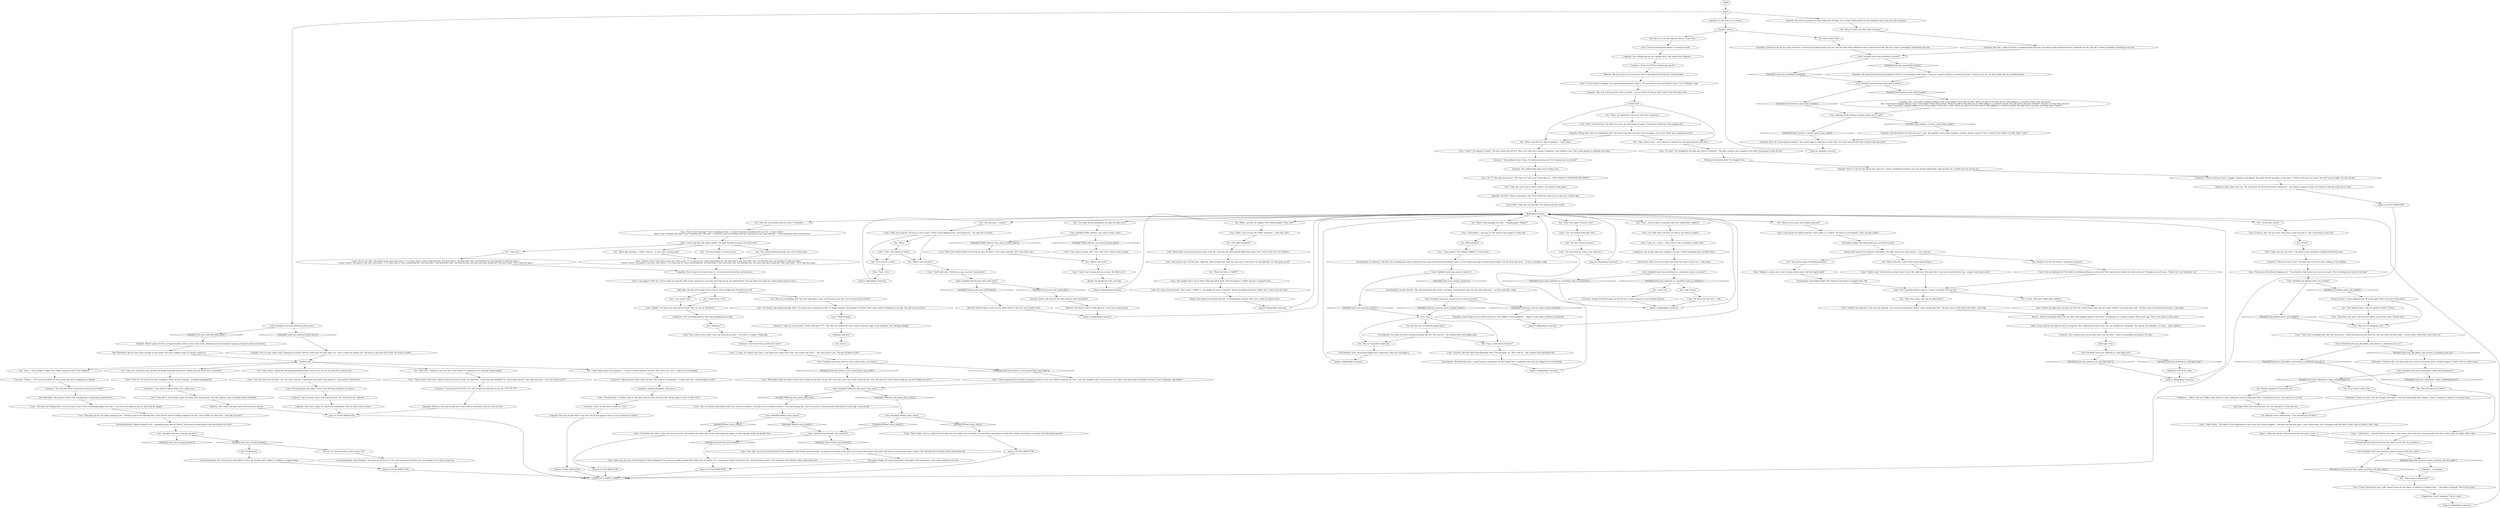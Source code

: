 # YARD / CUNO BEFRIEND WC
# Figure Cuno out WC
#* opens getting speed
#* ... buying pants
# ==================================================
digraph G {
	  0 [label="START"];
	  1 [label="input"];
	  2 [label="Cuno: \"You hear that, C? Porko wants to talk about how he can't hack this shit. Porko wants to move in with Cuno!\""];
	  3 [label="Cuno: \"Yo, C?\" He pops his head up. \"Did Cuno not *tell* you?! Cuno told you -- CUNO TALKS TO WHOEVER HE WANTS.\""];
	  4 [label="Composure: He usually looks you straight in the eye. A little something just crumbled there."];
	  5 [label="Reaction Speed: Someone left the door open? It was him. By accident or..."];
	  6 [label="Cuno: Variable[\"yard.eternite_hub_reached\"]"];
	  7 [label="Variable[\"yard.eternite_hub_reached\"]", shape=diamond];
	  8 [label="!(Variable[\"yard.eternite_hub_reached\"])", shape=diamond];
	  9 [label="You: \"What's up with her? She's terrifying... Crazy scary.\""];
	  10 [label="Shivers: There's something cold in the air. Like water lapping against cold stones. Or dripping. In a hallway nearby. Three years ago. There were shoes in the corner..."];
	  11 [label="Cuno: The kid is just that now -- a kid."];
	  12 [label="You: \"Whoa...\""];
	  13 [label="Cuno: \"Yeah that's the place. She was just balled up near the closet. Psycho-style.\""];
	  14 [label="You: (Return to the conversation.) \"You said she got in? How?\""];
	  15 [label="Cuno: \"Cuno's got this shit under control.\" He spits through the gap in his front teeth."];
	  16 [label="Cuno: \"Cuno's gonna get you hooked on illegal narcotics, if you run a little errand for the Cuno -- get you *hooked*, pig. Get his hook in you. Then Cuno gonna get you hookin' for more. Cash in big-style. Pig hooker.\""];
	  17 [label="Cuno: \"And, shit, you can even fuck back in Cuno's kingdom! That fuckin' pile of eternite,\" he points to the back of the yard, \"it's a secret door, okay?! Just pull it off and you can fuck into Cuno's shack.\" He concludes the invitation with a benevolent nod."];
	  18 [label="Conceptualization: Explain himself? As if... explaining some kind of *work*? Some kind of avant-garde work way ahead of its time?"];
	  19 [label="You: I'm intrigued."];
	  20 [label="Cuno: \"Talk, pig. Cuno's got it under control.\" He hunches down again."];
	  21 [label="You: \"What if she has, Cuno? That would explain things...\""];
	  22 [label="Cuno: \"She's probably killed a pig too. I mean, I'm pretty sure she has.\""];
	  23 [label="You: \"C'mon. She hasn't killed police officers.\""];
	  24 [label="Jump to: [Regarding Cunoesse]"];
	  25 [label="Jump to: [Regarding Cunoesse]"];
	  26 [label="You: \"Understood, Cuno.\""];
	  27 [label="Cuno: \"Get your snout out of Cuno's ass!\" He waves you off. \"Cuno knows how hard Cuno pushes it. Cuno pushes it hard-level...\""];
	  28 [label="Cuno: \"You should give up, popo. Or the Cunn will keep fucking it out of you.\""];
	  29 [label="Cunoesse: \"Take the pain, fucko! Take the bad!\" The child is not grinning -- it looks more like a wolf bearing its teeth."];
	  30 [label="Empathy: Also, Cuno hasn't stopped talking to you. Even enjoys it from time to time. When you talk to the other one it's like talking to a cornered animal. She only hisses.\nAlso, Cuno hasn't stopped talking to you. Even enjoys it from time to time. When you talk to the other one it's like talking to a cornered animal. She only hisses and says *murder* was the case that they gave her.\nAlso, Cuno hasn't stopped talking to you. Even enjoys it from time to time. When you talk to the other one it's like talking to a cornered animal. She only hisses and says something about *necks*."];
	  31 [label="Shivers: A chill comes over you. The wind from the Boulevard South, lashing you -- for trying to separate them. For trying to take the street out of Cuno."];
	  32 [label="Encyclopedia: Sounds *boreal*, like something from the tundra- and taiga- covered Katla isola. Far, far away from here -- as far as possible, really."];
	  33 [label="suru_ency"];
	  34 [label="Cuno: \"She used to say it all the time: näkk this, fisher-people that. Now she only says it when she's on the lightning. Or when guns go off.\""];
	  35 [label="Authority: Fear of the truth."];
	  36 [label="Jump to: [Regarding Cunoesse]"];
	  37 [label="Cuno: \"Yeah, she was just there.\" He points at the apartment building behind the fence."];
	  38 [label="You: \"You don't know her name?\""];
	  39 [label="Cuno: \"Alright.\" He wipes the sweat off his brow. \"Now we can do *business*.\""];
	  40 [label="Cuno: \"Yeah, what do you want? Cuno can hook you up with --\" he starts, no longer whispering."];
	  41 [label="Jump to: [CUNO MAIN HUB]"];
	  42 [label="Reaction Speed: Like the private radio stations Noid mentioned?"];
	  43 [label="Empathy: What's going on? He's an ungovernable youth on your crime scene, throwing around incendiary language, trying to push your buttons."];
	  44 [label="Cunoesse: \"Nooooo...\" The evil shit behind the fence hacks like she's coughing up a furball."];
	  45 [label="Cunoesse: \"Are you okay, Cuno?\" She looks worried. The *Cunn* has her confused."];
	  46 [label="Cunoesse: \"Fuck you *f****ts* whispering about?!\""];
	  47 [label="Empathy: You did it. They're separated. He's even turned his back to her so she can't read his lips."];
	  48 [label="You: Do they have red-haired people there?"];
	  49 [label="You: This isn't important right now."];
	  50 [label="Cuno: \"Yeah, I saw you get the *näkk* treatment... Dark shit, huh?\""];
	  51 [label="Cuno: \"It's none of our business. That's what a *näkk* is. Cuno keeps his nose to himself -- doesn't go poking around in *näkk* shit. Cuno's wise that way.\""];
	  52 [label="Encyclopedia: Four-eighty-eight? The criminal code doesn't go higher than 190."];
	  53 [label="Cunoesse: Though her friend spoke too low for her to hear, Cunoesse is not smiling anymore."];
	  54 [label="Cuno: \"Yeah, she would've liked to fuck him up. But she didn't. Cuno wasn't around. And C was with Cuno.\""];
	  55 [label="Cuno: \"Yeah, she's psycho.\" He leans in even closer. \"None of that kiddy-psycho, cat-burning shit -- she does the real deal.\""];
	  56 [label="You: \"What's the real deal?\""];
	  57 [label="Cunoesse: \"What was that, Cuno?\" The little one twists her neck, looking at the building."];
	  58 [label="You: \"Why was she dripping wet?\""];
	  59 [label="You: \"She needs professional help. You can't do this alone.\""];
	  60 [label="Cuno: \"Cuno flexes for hobos. Cuno sees you're in need.\" He spreads his hands like a baker presenting the goods. A smile spreads across his flushed face."];
	  61 [label="You: \"About that shooting... I didn't mean to... It was only a warning shot.\""];
	  62 [label="You: No. I'm not interested. I don't wanna *art*."];
	  63 [label="Cuno: \"Fuck you whispering about?\" he whispers back."];
	  64 [label="Rhetoric: She puts extra stress onto that word. Expecting it will make you uncomfortable."];
	  65 [label="Cuno: \"It's okay!\" He straightens his back and turns to Cunoesse. \"The pig's trying to pit us against each other. Not gonna let him do that.\""];
	  66 [label="Cuno: \"Crazy people? The fucking *näkkies*? I don't know...\""];
	  67 [label="Encyclopedia: It's Suruese. The Suru are an indigenous ethnic minority in the social democratic powerhouse Vaasa, on the tundra and taiga covered isola of Katla. Far, far away from here -- as far as possible, really."];
	  68 [label="Jump to: [Regarding Cunoesse]"];
	  69 [label="Cuno: Variable[\"yard.cuno_endurannce_talks_murderhangover\"]"];
	  70 [label="Variable[\"yard.cuno_endurannce_talks_murderhangover\"]", shape=diamond];
	  71 [label="!(Variable[\"yard.cuno_endurannce_talks_murderhangover\"])", shape=diamond];
	  72 [label="Cuno: \"Remember when you tried to get Cuno to hook you up? We can get *on* that now, if you run a little errand for the Cuno. Me and you. Cuno's gonna hook you up with *illegal narcotics*.\""];
	  73 [label="Cuno: Variable[\"TASK.buy_faln_pants_from_cuno\"]"];
	  74 [label="Variable[\"TASK.buy_faln_pants_from_cuno\"]", shape=diamond];
	  75 [label="!(Variable[\"TASK.buy_faln_pants_from_cuno\"])", shape=diamond];
	  76 [label="Jump to: [CUNO MAIN HUB]"];
	  77 [label="Cuno: Variable[\"apt.hallway_boots_orb_clicked\"]"];
	  78 [label="Variable[\"apt.hallway_boots_orb_clicked\"]", shape=diamond];
	  79 [label="!(Variable[\"apt.hallway_boots_orb_clicked\"])", shape=diamond];
	  80 [label="Empathy: It's not Cuno. It's Cunoesse."];
	  81 [label="You: \"What do you mean, she smoked someone?\""];
	  82 [label="Empathy: Cunoesse is by far the worst of the two. Cuno has no problem being near you, but the other hides behind the fence, afraid for her life, like she's *done* something. Something very bad."];
	  83 [label="Empathy: She understands what you're trying to do."];
	  84 [label="You: \"How are you dealing with all of this?\" (Conclude.)"];
	  85 [label="Empathy: Some things are too awful to dwell on. The *näkkies* and *runkkaris*... might be some kind of defence mechanism."];
	  86 [label="You: (Act on it, try and separate them.) \"Cuno! Psst...\""];
	  87 [label="You: \"You said she's... insane?\""];
	  88 [label="Cuno: Variable[\"yard.cuno_befriend_failed_once\"]"];
	  89 [label="Variable[\"yard.cuno_befriend_failed_once\"]", shape=diamond];
	  90 [label="!(Variable[\"yard.cuno_befriend_failed_once\"])", shape=diamond];
	  91 [label="Cuno: \"Ease off, C. Cuno always takes the bullet over the hammer.\" He nods, big-boy style, incredibly proud of himself."];
	  92 [label="Empathy: Wrong move. But he's whispering still. You haven't lost him, just don't mess up again, or you will. There are no guarantees here."];
	  93 [label="Cuno: \"Suruese, like that Man-From-Hjelmdall shit?\" The kid lights up. \"She could be... She could be that Hjelmdall shit.\""];
	  94 [label="Drama: He's meant everything he said before; but right now he not only means it -- he is sincere."];
	  95 [label="Cuno: Cuno falls silent. He does not look at you when he replies..."];
	  96 [label="Cuno: \"Snuff radio shit... Believe me, pig, you don't wanna know.\""];
	  97 [label="Cuno: \"Cos' she fucking looks like Cuno.\""];
	  98 [label="Jump to: [Regarding Cunoesse]"];
	  99 [label="You: \"Okay. How many cops has she killed then?\""];
	  100 [label="Cunoesse: The creature peers at you both from over the fence. There is something searching in her eyes."];
	  101 [label="Cuno: \"I am going to *kill* you. I'll run when you put the cuffs on her, sneak up on you later and fuck you up. You understand?\" The boy looks you in the eye, black pupils trying to focus…"];
	  102 [label="Cunoesse: \"Don't hook him up with shit, Cuno!\""];
	  103 [label="Cuno: \"See, it's tension and release with Cuno. Now we releasin'.\" He pulls on his tracksuit trousers. \"The pant buying shit. That's on now too. Ninety-percent discount for Cuno's pig. Cuno can flex.\""];
	  104 [label="Cuno: \"That's right. Cuno's a candy store for pigs now. Get ready to be rewarded,\" he concludes, spreading his hands like a baker presenting a selection of freshly baked pastries."];
	  105 [label="You: \"You need backup. I'm here for you.\""];
	  106 [label="You: \"Cuno, listen. I know this *boundary-pushing* thing is new to you, but it's old news for us grown-ups.\""];
	  107 [label="Cunoesse: \"Cuno, they've almost made you a snitch now...\""];
	  108 [label="Empathy: Normal is not what we got here. You've got to work with what you have for now."];
	  109 [label="Empathy: This is it, you've got him. But be careful -- you can still fuck this up. Don't make Cuno look bad in this."];
	  110 [label="You: \"Phew, am I glad she's out of our hair. She's fucked up.\""];
	  111 [label="Encyclopedia: You mean evil little red-haired people like her? Yes, they do -- the Suruese have that ginger gene."];
	  112 [label="Logic: A cop would be too large for her to overpower. But a determined child of her size can still kill the vulnerable. The elderly. The homeless. Or other... other children."];
	  113 [label="Cuno: \"I knew you pigs were too naive for this shit. Good thing Cuno's got her under control. Cuno keeps her calm.\" He feels eyes on the back of his head -- and stops."];
	  114 [label="Cuno: \"Look, Cuno's gonna put you at ease. We didn't do it.\""];
	  115 [label="Cuno: \"Yeah.\" He watches it sink in."];
	  116 [label="Cuno: \"Cuno's got no fucking idea. Her hair was all wet. I think she pissed on the floor too. She was there for three days -- in the corner. Every time Cuno went out.\""];
	  117 [label="Cuno: Variable[\"yard.cuno_did_killed_a_kid_branch_in_befriend_cuno_wc\"]"];
	  118 [label="Variable[\"yard.cuno_did_killed_a_kid_branch_in_befriend_cuno_wc\"]", shape=diamond];
	  119 [label="!(Variable[\"yard.cuno_did_killed_a_kid_branch_in_befriend_cuno_wc\"])", shape=diamond];
	  120 [label="Endurance: You know this. The body goes into a kind of revulsion shock. Murder hangover. That's what it could've been."];
	  121 [label="Empathy: She won."];
	  122 [label="Empathy: He's on your crime scene, bossing you around. And he's been here for some time, too -- this is where he *hangs out*. You have to get more out of him. He could be useful."];
	  123 [label="You: \"Is she your sister?\""];
	  124 [label="Pain Threshold: Like you don't have enough on your plate! You feel a sudden surge of self-pity coming on..."];
	  125 [label="Cuno: \"The city's not fucking lame, *you* are lame! Cuno's tired of defending Rage City from...\" He waves his hands in the air. \"Just fuck off, alright.\""];
	  126 [label="Jump to: [CUNO MAIN HUB]"];
	  127 [label="Jump to: [empathy_success]"];
	  128 [label="Physical Instrument: Idiot! You bungled it up."];
	  129 [label="You: \"What the hell is a *näkk*?\""];
	  130 [label="You: \"Really? Isn't she too small to overpower someone?"];
	  131 [label="You: \"That hallway there, with the janitor's closet?\" (Point.)"];
	  132 [label="You: \"Okay, kid.\""];
	  133 [label="Cuno: \"Listen! Listen!\" He points to his eyes, then yours. \"C is Cuno's go-to, Cuno's protecting her. You fuck with C, you fuck with Cuno. You threaten her, you threaten to take her away...\"\n\"Listen! Listen!\" He points to his eyes, then yours. \"C is Cuno's go to; Cuno's protecting her. You fuck with C, you fuck with Cuno. You threaten her, you wave your gun around her *one more time*. Try to take her away...\""];
	  134 [label="Half Light: He may not be able to do it, but he will try. Right now he believes he will."];
	  135 [label="Rhetoric: He doesn't want to think about it. It isn't just another boast."];
	  136 [label="Empathy: You were too pushy last time. Think this through, try to really *understand* the psychological bond Cuno has with Cunoesse."];
	  137 [label="Empathy: Just look -- while Cuno has no problem being near you, she always hides behind the fence, afraid for her life, like she's *done* something. Something very bad."];
	  138 [label="You: \"You think she has anything to do with the dead man?\""];
	  139 [label="Pain Threshold: The prospect of the Cuno turning lame is physically painful for her."];
	  140 [label="Jump to: [CUNO MAIN HUB]"];
	  141 [label="Empathy: You have no idea what to say now. You're just going to have to try to change the subject..."];
	  142 [label="You: \"Cuno, listen to me -- she's trying to *control* you. We gotta get you outta here.\""];
	  143 [label="Cuno: \"Crazy?\" he whispers tensely. \"You don't know the half of it. She's not crazy, she's insane. Dangerous. She smoked a man. She's done people in, probably even pigs...\""];
	  144 [label="Encyclopedia: Sure, interesting things aren't important. Only your cop thing is."];
	  145 [label="You: \"The näkk-treatment?\""];
	  146 [label="You: \"You serious about this killing business?\""];
	  147 [label="Savoir Faire: Don't move your head. Just from the corner of your eye -- look at her."];
	  148 [label="You: Look at Cuno."];
	  149 [label="Cuno: \"No one knows her name. Cuno calls her C.\""];
	  150 [label="Cuno: \"Professionally.\""];
	  151 [label="Cuno: \"Tryin'a fuck at the Cuno! Tryin'a fuck at me! Tryin'a fuck!\" He spits fast. \"Cuno only gets HIGHER! It's faster-faster-faster! Can't take the Cuno -- stay out of the reactor!\""];
	  152 [label="Cunoesse: \"You told him about it and now he knows you're lame!\""];
	  153 [label="Cuno: \"And fuck you too,\" he adds, turning to you. \"Putting Cuno on the spot like that. Cuno doesn't need to fucking *explain* his shit, Cuno's KING, he rules here -- fuck did you want?\""];
	  154 [label="Empathy: He's whispering too. He's going with it. But watch what happens..."];
	  155 [label="Cuno: \"She's not fucked up!\" He raises his voice, but then lowers it again. \"Everyone's fucked up. Stop judging shit.\""];
	  156 [label="Cuno: Variable[\"yard.cuno_befriend_wc_half_light_fear\"]"];
	  157 [label="Variable[\"yard.cuno_befriend_wc_half_light_fear\"]", shape=diamond];
	  158 [label="!(Variable[\"yard.cuno_befriend_wc_half_light_fear\"])", shape=diamond];
	  159 [label="Cuno: \"Forget Cuno said that. Cuno was just shitting. Cuno was just running his mouth. Cuno's stupid like that.\" He feels eyes on the back of his head -- and stops."];
	  160 [label="You: \"Where were you?\""];
	  161 [label="You: \"You said she got in? How?\""];
	  162 [label="You: \"Why's she called Cunoesse then?\""];
	  163 [label="Cuno: \"How's Cuno *dealing*? Cuno's dealing just fine -- he doesn't need you fucking with any of it. C doesn't either.\"\n\"How's Cuno *dealing* with this? Cuno's dealing with it just fine -- he doesn't need you fucking with this, waving your gun, mad dog shit... Cuno remembers what you did there.\""];
	  164 [label="Cuno: \"C, relax, he respects the Cuno. Cuno made him respect the Cuno. You respect the Cuno...\" He turns back to you. \"You get all kinds of shit!\""];
	  165 [label="You: [Leave.]"];
	  166 [label="You: Okay. So what's the deal with Cunoesse?"];
	  167 [label="Cunoesse: \"Cuno gonna FUCK YOU UP!\" She pumps her bony fists in the air. \"UP! UP! UP!\""];
	  168 [label="You: \"What's that language she uses -- *napakymppi*, *fägäri*?\""];
	  169 [label="You: \"I don't know what to do anymore... I'm just a busted old piece of meat. This case is all I have -- and you're not helping.\""];
	  170 [label="Empathy: All in all, Cuno respects madness. You cannot hope to outdo her on that front. You must win yourself a few minutes with him alone."];
	  171 [label="Cuno: Variable[\"yard.cuno_punchhub_reached\"]"];
	  172 [label="Variable[\"yard.cuno_punchhub_reached\"]", shape=diamond];
	  173 [label="!(Variable[\"yard.cuno_punchhub_reached\"])", shape=diamond];
	  174 [label="Perception (Sight): His little green eyes are fixed on yours."];
	  175 [label="Cuno: \"Cuno, uh... that's.... that's what Cuno is starting to think. Yeah.\""];
	  176 [label="Cuno: \"Yeah -- let's.\""];
	  177 [label="You: \"Stray?\""];
	  178 [label="Empathy: This is what it all comes down to -- he needs you to take him seriously now."];
	  179 [label="Jump to: [Regarding Cunoesse]"];
	  180 [label="You: \"Cuno, you must have seen all kinds of things throwing stones here. Wanna help the RCM bust a murderer?\""];
	  181 [label="Cunoesse: \"Don't let him move in with us, Cuno.\""];
	  182 [label="Cuno: Variable[\"yard.cuno_concept_passive\"]"];
	  183 [label="Variable[\"yard.cuno_concept_passive\"]", shape=diamond];
	  184 [label="!(Variable[\"yard.cuno_concept_passive\"])", shape=diamond];
	  185 [label="You: Interesting. How?"];
	  186 [label="Cuno: \"Fuck knows -- she says it's the *song of her people* or some shit.\""];
	  187 [label="You: \"Cuno, could she be Suruese?\""];
	  188 [label="Encyclopedia: Revachol does have a small Suruese community. Or she climbed into a yakberry crate and was shipped over accidentally."];
	  189 [label="You: \"Cuno... do you think it's possible that she's killed other children?\""];
	  190 [label="Cuno: \"Are you getting this? You think I'm fucking telling you a joke here? How hard do you think it is to kill a fat-ass?\" He pokes you in the gut. \"Sweet talk 'em, then knife 'em.\""];
	  191 [label="You: \"Let's leave it at that.\""];
	  192 [label="Rhetoric: And he doesn't want to even think about it. This isn't just another boast."];
	  193 [label="You: \"What about your parents?\""];
	  194 [label="Cuno: \"No it's not okay.\" He points to his eyes, then yours. \"C is Cuno's go-to, Cuno's protecting her. You fuck with C, you fuck with Cuno. You threaten her, you threaten to take her away...\"\n\"Listen! Listen!\" He points to his eyes, then yours. \"C is Cuno's go to; Cuno's protecting her. You fuck with C, you fuck with Cuno. You threaten her, you wave your gun around her *one more time*. Try to take her away...\""];
	  195 [label="You: \"I can respect that.\""];
	  196 [label="Cuno: \"And, shit, you can even fuck back in Cuno's kingdom! Cuno saw you sniffin' around that fuckin' pile of eternite. It's a secret door, okay?! Just pull it off -- and fuck back in there.\" He concludes the invitation with a benevolent nod."];
	  197 [label="Untitled hub"];
	  198 [label="Empathy: That went wrong. He took it as a compliment. Then he had a minor seizure."];
	  199 [label="Cuno: \"If Cuno wants to whisper, he's gonna fucking whisper, okay?!\" He turns back to you and hunkers down: \"Let's *whisper*, pig!\""];
	  200 [label="Savoir Faire: Fuck, she can read lips? You should cup your mouth."];
	  201 [label="You: \"What's up with the näkkies? The *fisher-people*? That stuff?\""];
	  202 [label="Cuno: \"Back when you waved your gun and it went off -- she does the fisher-people-näkk thing when she's *way* in the red. On overdrive.\""];
	  203 [label="Cuno: Variable[\"TASK.confront_cuno_about_locusts_done\"]"];
	  204 [label="Variable[\"TASK.confront_cuno_about_locusts_done\"]", shape=diamond];
	  205 [label="!(Variable[\"TASK.confront_cuno_about_locusts_done\"])", shape=diamond];
	  206 [label="Cuno: \"Fuck no, she's not my sister. She's just a stray who got in. Like a mad dog or some shit.\""];
	  207 [label="Cuno: \"She was in the hallway, dripping wet.\" Cuno flinches, then lowers his voice even more. \"By the fucking shoe rack. In the dark.\""];
	  208 [label="Cuno: \"I don't know... someone left the door open. Cuno comes home and she's sleeping under the desk, under a pile of clothes. Like a dog.\""];
	  209 [label="Cuno: Variable[\"yard.cuno_reactions_speed_someone_left_door_open\"]"];
	  210 [label="Variable[\"yard.cuno_reactions_speed_someone_left_door_open\"]", shape=diamond];
	  211 [label="!(Variable[\"yard.cuno_reactions_speed_someone_left_door_open\"])", shape=diamond];
	  212 [label="You: I don't want to know this."];
	  213 [label="Endurance: ...killed a kid, yes. Makes them look for a quiet, dark place and just hibernate there. Usually goes on for a few days up to a week."];
	  214 [label="Endurance: I know you don't. But the thought still comes -- she was hibernating after doing it. Takes a moment to shake it out of your head..."];
	  215 [label="You: \"Business?\""];
	  216 [label="Conceptualization: You *must* get to the bottom of this, one of these days. Sadly, it's unlikely to happen today."];
	  217 [label="Conceptualization: Stop denying it. You want art all over you. You want to smear yourself in art, been dying to ever since you got up..."];
	  218 [label="Jump to: [CUNO MAIN HUB]"];
	  219 [label="Cuno: \"Killing is serious shit. Cuno's always serious about the four-eighty-eight.\""];
	  220 [label="Cuno: \"Cuno wasn't around. And C was with Cuno. Told you this already.\""];
	  221 [label="Cuno: \"Cuno's dad doesn't give a shit. Doesn't even see her there. Or thinks it's fucking Cuno...\" He points at himself. \"Shit's all on Cuno.\""];
	  222 [label="You: \"Who are you kidding, kid? You can't take down a man several times your size. You'll end up dead yourself.\""];
	  223 [label="Perception (Sight): He means the shack to the right of the greenhouse, with snow melting on the roof."];
	  224 [label="You: \"Hey Cuno -- think you can turn *the Cuno* down for a moment? Let's talk like normal people.\""];
	  225 [label="Cuno: Variable[\"yard.cunoesse_main_hub_reached\"]"];
	  226 [label="Variable[\"yard.cunoesse_main_hub_reached\"]", shape=diamond];
	  227 [label="!(Variable[\"yard.cunoesse_main_hub_reached\"])", shape=diamond];
	  228 [label="Rhetoric: He'd rather die than work with the justice system."];
	  229 [label="Empathy: Smelling weakness. She loves it."];
	  230 [label="Empathy: And then there's the fact that she's a girl. And appears to be a little younger, certainly smaller. And yet Cuno is afraid of her. What's up with *that*, Cuno?"];
	  231 [label="Empathy: She came up with that psychopathic scheme of screaming for help before. Cuno just wanted to talk to you about his name. Cunoesse was the one who wound him up and directed him."];
	  232 [label="Drama: She regresses and pretends she's a mythological creature when she's under too much stress."];
	  233 [label="Cuno: \"Cuno means she killed someone. That's right, C's a killer.\" He stares at you intently. \"Like, actually a killer.\""];
	  234 [label="Cuno: Variable[\"yard.cunoe_befriend_wc_savoirfaire_look_at_cunoesse\"]"];
	  235 [label="Variable[\"yard.cunoe_befriend_wc_savoirfaire_look_at_cunoesse\"]", shape=diamond];
	  236 [label="!(Variable[\"yard.cunoe_befriend_wc_savoirfaire_look_at_cunoesse\"])", shape=diamond];
	  237 [label="Jump to: [Regarding Cunoesse]"];
	  238 [label="Suggestion: Cuno? Cunoesse? Two of a kind."];
	  239 [label="Jump to: [CUNO MAIN HUB]"];
	  240 [label="Cuno: Variable[\"church.noid_said_snuff_radio\"]"];
	  241 [label="Variable[\"church.noid_said_snuff_radio\"]", shape=diamond];
	  242 [label="!(Variable[\"church.noid_said_snuff_radio\"])", shape=diamond];
	  243 [label="Cuno: Variable[\"yard.cunoesse_reaction_speed_shes_a_girl\"]"];
	  244 [label="Variable[\"yard.cunoesse_reaction_speed_shes_a_girl\"]", shape=diamond];
	  245 [label="!(Variable[\"yard.cunoesse_reaction_speed_shes_a_girl\"])", shape=diamond];
	  246 [label="Regarding Cunoesse"];
	  247 [label="You: \"Cuno -- 'City of Rage'? 'Night City'? What's going on there? I'm intrigued.\""];
	  248 [label="Cuno: \"Fuck no!\" He bursts out loud. Laughing. \"What are you, fucking... mentally handicapped?\""];
	  249 [label="Cunoesse: \"Stop talking to him! Cuno, I'm fucking warning you! You're gonna get us into shit!\""];
	  250 [label="You: \"What people?\""];
	  251 [label="Cuno: Variable[\"yard.cuno_encyclo_suruese\"]"];
	  252 [label="Variable[\"yard.cuno_encyclo_suruese\"]", shape=diamond];
	  253 [label="!(Variable[\"yard.cuno_encyclo_suruese\"])", shape=diamond];
	  254 [label="Cuno: Variable[\"yard.cuno_encyclo_lesser_suruese_boreal\"]"];
	  255 [label="Variable[\"yard.cuno_encyclo_lesser_suruese_boreal\"]", shape=diamond];
	  256 [label="!(Variable[\"yard.cuno_encyclo_lesser_suruese_boreal\"])", shape=diamond];
	  257 [label="Jump to: [Regarding Cunoesse]"];
	  258 [label="Cuno: \"Her people? She's one of them? Then she hates them. Then everyone's a *näkk* and she's trapped? Look...\""];
	  259 [label="Half Light: Fear."];
	  260 [label="You: Look at her."];
	  261 [label="Drama: He speaks the truth, my liege."];
	  262 [label="Empathy: ...on purpose."];
	  263 [label="You: Murder hangover? From when she..."];
	  264 [label="Half Light: Must have been her first one. You only get it on the first one."];
	  265 [label="Cuno: Variable[\"yard.cuno_tried_to_score_speed_from_cuno_futile\"]"];
	  266 [label="Variable[\"yard.cuno_tried_to_score_speed_from_cuno_futile\"]", shape=diamond];
	  267 [label="!(Variable[\"yard.cuno_tried_to_score_speed_from_cuno_futile\"])", shape=diamond];
	  268 [label="Cunoesse: \"Told you, you shouldn't *deal* with that f****t.\" The little one behind the fence sounds relieved. Light as air suddenly. \"He's fucking nothing.\""];
	  269 [label="Endurance: He's breathing heavily. That took something out of him."];
	  270 [label="Jump to: [Regarding Cunoesse]"];
	  272 [label="empathy_success"];
	  273 [label="Empathy: That's it. You let him off the line, that was a *bad*, manipulative thing to say. You should understand: I got you this far, I couldn't get you all the way."];
	  274 [label="Cunoesse: \"Tried to fuck my Cuno!\" A giggle, malicious and gleeful. She pulls herself up higher on the fence. \"Tried to fuck my Cuno away! Me and Cuno are tight. We ride for life!\""];
	  275 [label="Untitled hub"];
	  276 [label="Jump to: [Regarding Cunoesse]"];
	  277 [label="Cuno: \"Fuckin' yeah. Cuno knows you don't want to face this right now. This dark shit. Cuno faces this shit every day -- makes Cuno's skin crawl.\""];
	  278 [label="Jump to: [Regarding Cunoesse]"];
	  279 [label="Visual Calculus: A shoe cupboard just off to the right? Have you been to this place?"];
	  280 [label="Cuno: \"I don't know...\" He looks at you suspiciously as you come out of your thoughts. \"Someone left the door open. Cuno comes home, she's sleeping under the desk, under a pile of clothes. Like a dog.\""];
	  281 [label="Jump to: [Reaction Speed: \"Someone left the door open? It was...\"]"];
	  282 [label="Cuno: \"You made a big fucking mistake there.\" He steps back, breathing heavily. \"A *huge* mistake. Say goodbye to all the *shit* Cuno would've hooked you up with. You and Cuno are done.\""];
	  283 [label="Cuno: Variable[\"XP.find_cunos_shack\"]"];
	  284 [label="Variable[\"XP.find_cunos_shack\"]", shape=diamond];
	  285 [label="!(Variable[\"XP.find_cunos_shack\"])", shape=diamond];
	  286 [label="Cuno: Variable[\"XP.find_cunos_shack\"]"];
	  287 [label="Variable[\"XP.find_cunos_shack\"]", shape=diamond];
	  288 [label="!(Variable[\"XP.find_cunos_shack\"])", shape=diamond];
	  289 [label="Jump to: [CUNO MAIN HUB]"];
	  6030438 [label="JUMP OUT to YARD / CUNO", shape=diamond];
	  0 -> 1
	  1 -> 136
	  1 -> 88
	  1 -> 80
	  2 -> 181
	  3 -> 20
	  4 -> 147
	  5 -> 209
	  6 -> 8
	  6 -> 7
	  7 -> 196
	  8 -> 17
	  9 -> 143
	  10 -> 112
	  11 -> 278
	  12 -> 115
	  13 -> 58
	  14 -> 280
	  15 -> 105
	  15 -> 59
	  15 -> 132
	  15 -> 61
	  16 -> 73
	  17 -> 223
	  18 -> 182
	  19 -> 216
	  20 -> 47
	  21 -> 277
	  22 -> 99
	  22 -> 23
	  23 -> 113
	  24 -> 246
	  25 -> 246
	  26 -> 39
	  27 -> 28
	  28 -> 45
	  29 -> 229
	  30 -> 243
	  31 -> 289
	  32 -> 254
	  33 -> 48
	  33 -> 49
	  33 -> 187
	  34 -> 129
	  35 -> 98
	  36 -> 246
	  37 -> 57
	  38 -> 149
	  39 -> 269
	  40 -> 102
	  41 -> 6030438
	  42 -> 135
	  43 -> 124
	  44 -> 152
	  45 -> 198
	  46 -> 64
	  47 -> 200
	  48 -> 111
	  49 -> 144
	  50 -> 145
	  51 -> 232
	  52 -> 22
	  53 -> 278
	  54 -> 160
	  55 -> 56
	  55 -> 12
	  55 -> 191
	  56 -> 96
	  57 -> 207
	  58 -> 116
	  59 -> 133
	  60 -> 76
	  61 -> 133
	  62 -> 217
	  63 -> 154
	  64 -> 199
	  65 -> 128
	  66 -> 67
	  67 -> 251
	  68 -> 246
	  69 -> 70
	  69 -> 71
	  70 -> 212
	  70 -> 263
	  71 -> 161
	  72 -> 73
	  73 -> 74
	  73 -> 75
	  74 -> 103
	  75 -> 286
	  76 -> 6030438
	  77 -> 78
	  77 -> 79
	  78 -> 279
	  79 -> 58
	  80 -> 272
	  81 -> 233
	  82 -> 171
	  83 -> 3
	  84 -> 163
	  85 -> 276
	  86 -> 63
	  87 -> 55
	  88 -> 89
	  88 -> 90
	  89 -> 43
	  90 -> 122
	  91 -> 228
	  92 -> 9
	  92 -> 142
	  93 -> 188
	  94 -> 130
	  94 -> 21
	  94 -> 146
	  95 -> 175
	  96 -> 240
	  97 -> 38
	  98 -> 246
	  99 -> 159
	  100 -> 259
	  101 -> 134
	  102 -> 164
	  103 -> 283
	  104 -> 41
	  105 -> 133
	  106 -> 27
	  107 -> 91
	  108 -> 140
	  109 -> 275
	  110 -> 155
	  111 -> 49
	  111 -> 187
	  112 -> 100
	  113 -> 10
	  114 -> 261
	  115 -> 56
	  115 -> 191
	  116 -> 117
	  117 -> 118
	  117 -> 119
	  118 -> 120
	  119 -> 161
	  120 -> 69
	  121 -> 165
	  122 -> 197
	  123 -> 206
	  124 -> 197
	  125 -> 153
	  126 -> 6030438
	  127 -> 272
	  128 -> 273
	  129 -> 258
	  130 -> 190
	  131 -> 13
	  132 -> 194
	  133 -> 178
	  134 -> 26
	  134 -> 195
	  134 -> 222
	  135 -> 270
	  136 -> 166
	  137 -> 171
	  138 -> 203
	  139 -> 125
	  140 -> 6030438
	  141 -> 218
	  142 -> 65
	  143 -> 249
	  144 -> 179
	  145 -> 202
	  146 -> 219
	  147 -> 234
	  148 -> 11
	  149 -> 25
	  150 -> 268
	  151 -> 167
	  152 -> 139
	  153 -> 18
	  154 -> 46
	  155 -> 92
	  156 -> 157
	  156 -> 158
	  157 -> 35
	  158 -> 98
	  159 -> 10
	  160 -> 114
	  161 -> 208
	  162 -> 97
	  163 -> 15
	  164 -> 265
	  166 -> 137
	  167 -> 108
	  168 -> 186
	  169 -> 29
	  170 -> 127
	  171 -> 172
	  171 -> 173
	  172 -> 231
	  173 -> 225
	  174 -> 94
	  175 -> 4
	  176 -> 36
	  177 -> 37
	  178 -> 101
	  179 -> 246
	  180 -> 248
	  181 -> 141
	  182 -> 184
	  182 -> 183
	  183 -> 19
	  183 -> 62
	  185 -> 82
	  186 -> 250
	  187 -> 93
	  188 -> 257
	  189 -> 95
	  190 -> 22
	  191 -> 176
	  192 -> 270
	  193 -> 221
	  194 -> 178
	  195 -> 39
	  196 -> 239
	  197 -> 224
	  197 -> 169
	  197 -> 106
	  197 -> 180
	  197 -> 247
	  198 -> 140
	  199 -> 109
	  200 -> 246
	  201 -> 50
	  202 -> 34
	  203 -> 204
	  203 -> 205
	  204 -> 220
	  205 -> 54
	  206 -> 177
	  207 -> 77
	  208 -> 5
	  209 -> 210
	  209 -> 211
	  210 -> 262
	  211 -> 193
	  212 -> 214
	  213 -> 264
	  214 -> 14
	  215 -> 40
	  216 -> 126
	  217 -> 126
	  218 -> 6030438
	  219 -> 52
	  220 -> 160
	  221 -> 238
	  222 -> 282
	  223 -> 239
	  224 -> 151
	  225 -> 226
	  225 -> 227
	  226 -> 30
	  227 -> 243
	  228 -> 140
	  229 -> 2
	  230 -> 170
	  231 -> 225
	  232 -> 68
	  233 -> 174
	  234 -> 235
	  234 -> 236
	  235 -> 148
	  235 -> 260
	  236 -> 278
	  237 -> 246
	  238 -> 24
	  239 -> 6030438
	  240 -> 241
	  240 -> 242
	  241 -> 42
	  242 -> 192
	  243 -> 244
	  243 -> 245
	  244 -> 230
	  245 -> 170
	  246 -> 162
	  246 -> 168
	  246 -> 201
	  246 -> 138
	  246 -> 81
	  246 -> 84
	  246 -> 87
	  246 -> 123
	  246 -> 189
	  247 -> 44
	  248 -> 107
	  249 -> 83
	  250 -> 66
	  251 -> 252
	  251 -> 253
	  252 -> 33
	  253 -> 32
	  254 -> 256
	  254 -> 255
	  255 -> 33
	  256 -> 85
	  257 -> 246
	  258 -> 51
	  259 -> 156
	  260 -> 53
	  261 -> 237
	  262 -> 193
	  263 -> 213
	  264 -> 14
	  265 -> 266
	  265 -> 267
	  266 -> 72
	  267 -> 16
	  268 -> 121
	  269 -> 215
	  270 -> 246
	  272 -> 185
	  272 -> 86
	  273 -> 274
	  274 -> 31
	  275 -> 9
	  275 -> 110
	  275 -> 142
	  276 -> 246
	  277 -> 22
	  278 -> 246
	  279 -> 58
	  279 -> 131
	  280 -> 281
	  281 -> 5
	  282 -> 150
	  283 -> 284
	  283 -> 285
	  284 -> 60
	  285 -> 6
	  286 -> 288
	  286 -> 287
	  287 -> 104
	  288 -> 6
	  289 -> 6030438
}

